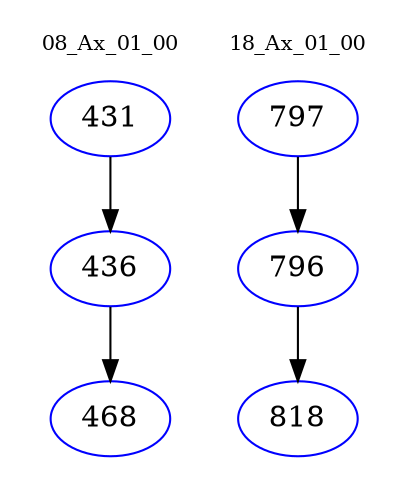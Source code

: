 digraph{
subgraph cluster_0 {
color = white
label = "08_Ax_01_00";
fontsize=10;
T0_431 [label="431", color="blue"]
T0_431 -> T0_436 [color="black"]
T0_436 [label="436", color="blue"]
T0_436 -> T0_468 [color="black"]
T0_468 [label="468", color="blue"]
}
subgraph cluster_1 {
color = white
label = "18_Ax_01_00";
fontsize=10;
T1_797 [label="797", color="blue"]
T1_797 -> T1_796 [color="black"]
T1_796 [label="796", color="blue"]
T1_796 -> T1_818 [color="black"]
T1_818 [label="818", color="blue"]
}
}
